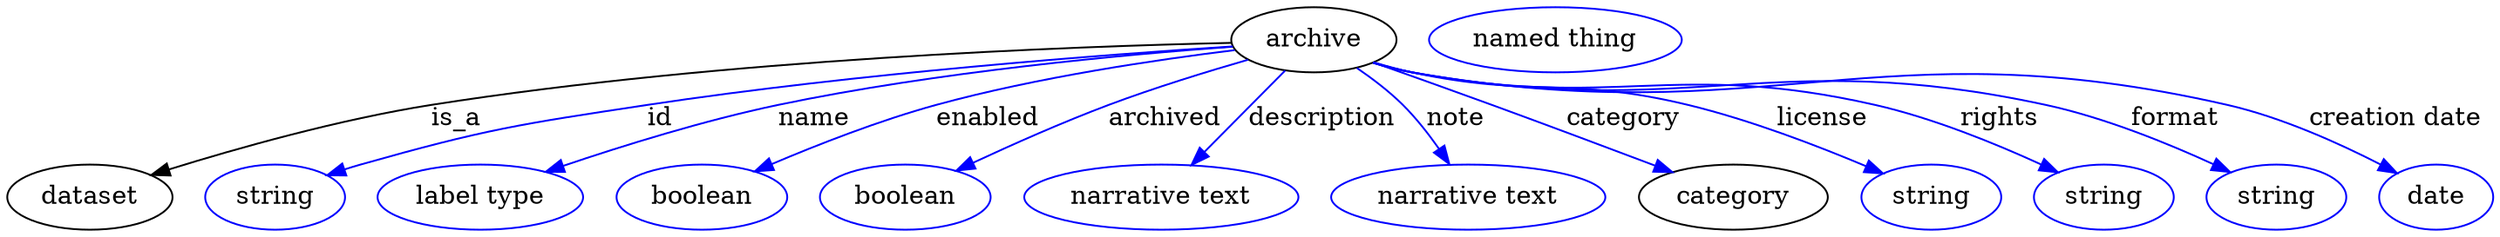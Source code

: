 digraph {
	graph [bb="0,0,1364.7,123"];
	node [label="\N"];
	archive	 [height=0.5,
		label=archive,
		pos="717.5,105",
		width=1.2638];
	dataset	 [height=0.5,
		pos="45.496,18",
		width=1.2638];
	archive -> dataset	 [label=is_a,
		lp="246.5,61.5",
		pos="e,80.161,29.852 671.72,104.2 585.33,102.13 392.55,94.753 232.5,69 182.78,61.001 127.3,44.93 89.774,32.955"];
	id	 [color=blue,
		height=0.5,
		label=string,
		pos="147.5,18",
		width=1.0652];
	archive -> id	 [color=blue,
		label=id,
		lp="357.5,61.5",
		pos="e,176.59,29.956 672.38,102.19 602.94,97.499 465.81,86.796 350.5,69 280.46,58.191 262.46,56.068 194.5,36 191.75,35.188 188.93,34.289 \
186.11,33.337",
		style=solid];
	name	 [color=blue,
		height=0.5,
		label="label type",
		pos="260.5,18",
		width=1.5707];
	archive -> name	 [color=blue,
		label=name,
		lp="442.5,61.5",
		pos="e,297.29,31.717 672.59,102.1 614.39,97.744 509.99,87.942 422.5,69 382.8,60.405 338.92,46.294 306.85,35.091",
		style=solid];
	enabled	 [color=blue,
		height=0.5,
		label=boolean,
		pos="381.5,18",
		width=1.2999];
	archive -> enabled	 [color=blue,
		label=enabled,
		lp="538,61.5",
		pos="e,411.4,31.974 673.48,100.08 630.97,94.699 565.04,84.689 509.5,69 479.01,60.39 445.82,47.041 420.87,36.16",
		style=solid];
	archived	 [color=blue,
		height=0.5,
		label=boolean,
		pos="493.5,18",
		width=1.2999];
	archive -> archived	 [color=blue,
		label=archived,
		lp="635,61.5",
		pos="e,522.01,32.449 680.37,94.589 657.88,87.958 628.75,78.795 603.5,69 578.99,59.494 552.22,47.127 531.22,36.952",
		style=solid];
	description	 [color=blue,
		height=0.5,
		label="narrative text",
		pos="633.5,18",
		width=2.0943];
	archive -> description	 [color=blue,
		label=description,
		lp="722.5,61.5",
		pos="e,650.63,35.75 700.9,87.812 688.64,75.11 671.74,57.613 657.94,43.314",
		style=solid];
	note	 [color=blue,
		height=0.5,
		label="narrative text",
		pos="802.5,18",
		width=2.0943];
	archive -> note	 [color=blue,
		label=note,
		lp="796.5,61.5",
		pos="e,792.2,36.129 742.24,89.708 750.75,83.815 760.02,76.648 767.5,69 774.55,61.782 781.15,52.989 786.66,44.75",
		style=solid];
	category	 [height=0.5,
		pos="947.5,18",
		width=1.4443];
	archive -> category	 [color=blue,
		label=category,
		lp="885.5,61.5",
		pos="e,913.1,31.634 751.47,92.858 770.61,85.966 794.93,77.118 816.5,69 845.66,58.022 878.32,45.307 903.74,35.319",
		style=solid];
	license	 [color=blue,
		height=0.5,
		label=string,
		pos="1055.5,18",
		width=1.0652];
	archive -> license	 [color=blue,
		label=license,
		lp="992,61.5",
		pos="e,1025.7,29.441 750.9,92.699 757.65,90.545 764.75,88.514 771.5,87 837.01,72.308 856.29,85.025 921.5,69 961.66,59.13 969.85,50.729 \
1008.5,36 1011,35.041 1013.6,34.052 1016.2,33.055",
		style=solid];
	rights	 [color=blue,
		height=0.5,
		label=string,
		pos="1150.5,18",
		width=1.0652];
	archive -> rights	 [color=blue,
		label=rights,
		lp="1091,61.5",
		pos="e,1124.1,31.211 750.56,92.535 757.4,90.368 764.62,88.372 771.5,87 880.74,65.217 912.88,93.765 1021.5,69 1054.2,61.547 1089.5,47.118 \
1114.9,35.504",
		style=solid];
	format	 [color=blue,
		height=0.5,
		label=string,
		pos="1245.5,18",
		width=1.0652];
	archive -> format	 [color=blue,
		label=format,
		lp="1189,61.5",
		pos="e,1219.1,31.375 750.54,92.429 757.38,90.269 764.6,88.304 771.5,87 922.36,58.464 966.47,101.65 1116.5,69 1149.3,61.87 1184.5,47.412 \
1209.9,35.706",
		style=solid];
	"creation date"	 [color=blue,
		height=0.5,
		label=date,
		pos="1333.5,18",
		width=0.86659];
	archive -> "creation date"	 [color=blue,
		label="creation date",
		lp="1308.5,61.5",
		pos="e,1311.3,30.791 750.24,92.456 757.16,90.265 764.5,88.281 771.5,87 966.64,51.28 1024.2,113.7 1217.5,69 1247.6,62.029 1279.7,47.328 \
1302.4,35.492",
		style=solid];
	"named thing_category"	 [color=blue,
		height=0.5,
		label="named thing",
		pos="850.5,105",
		width=1.9318];
}
